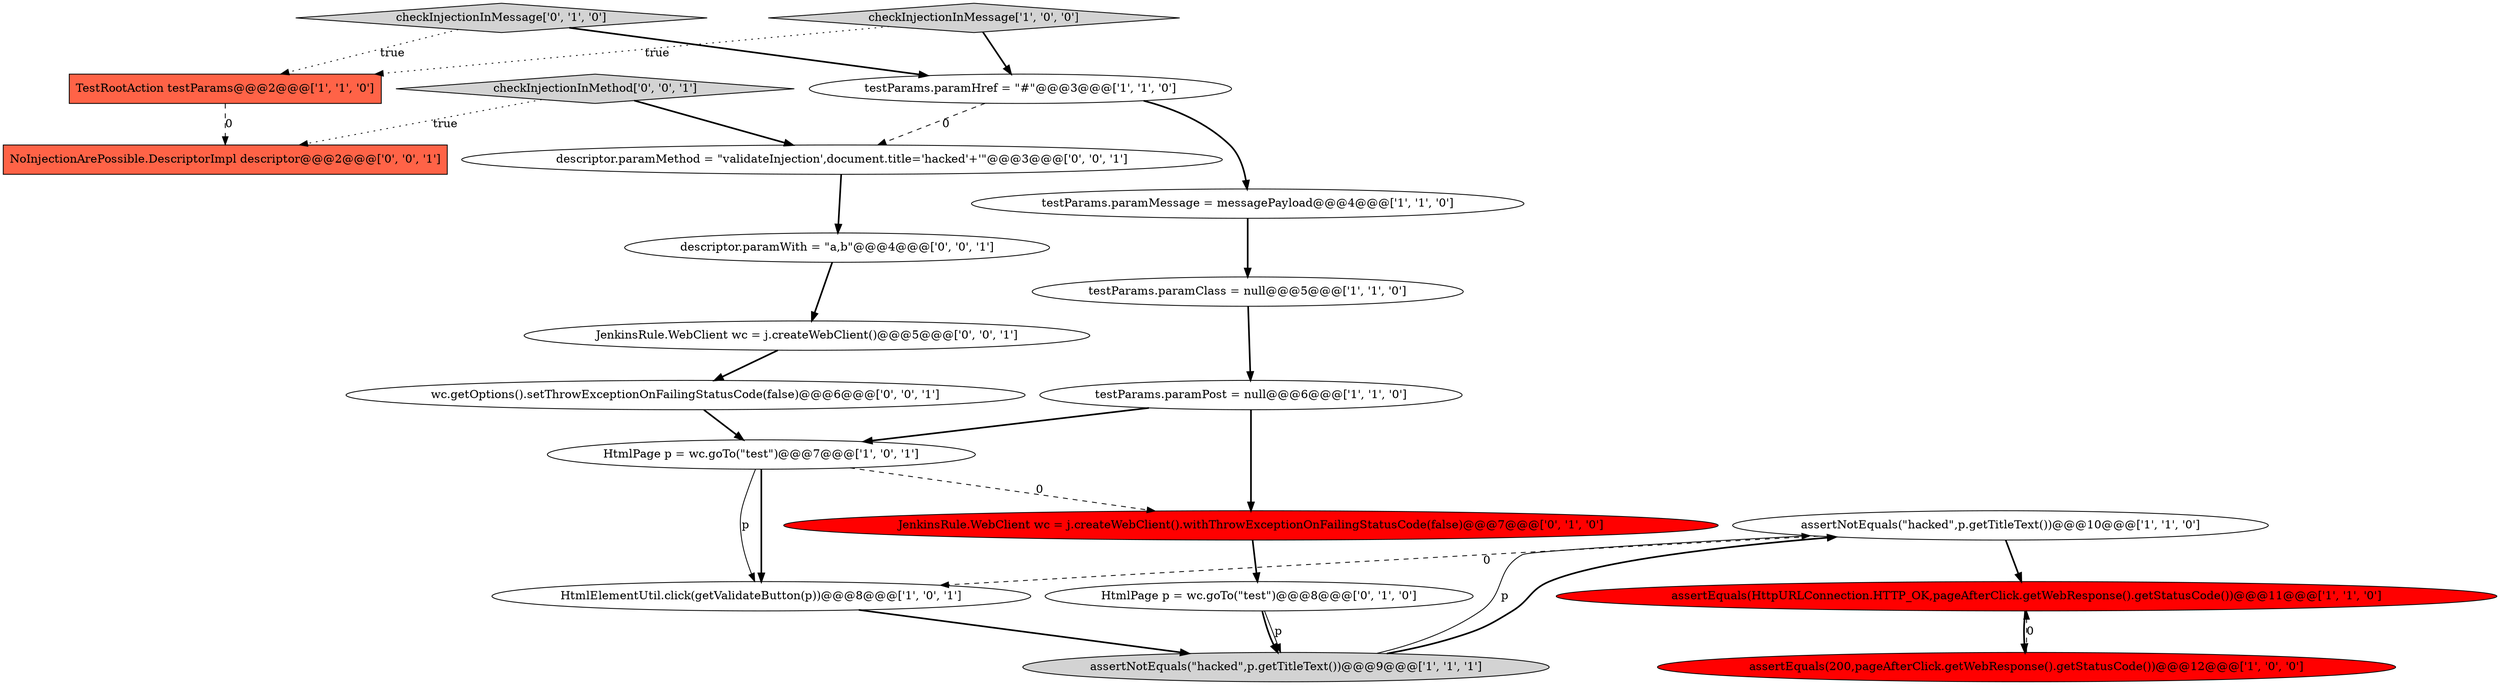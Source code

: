digraph {
1 [style = filled, label = "assertNotEquals(\"hacked\",p.getTitleText())@@@10@@@['1', '1', '0']", fillcolor = white, shape = ellipse image = "AAA0AAABBB1BBB"];
10 [style = filled, label = "testParams.paramClass = null@@@5@@@['1', '1', '0']", fillcolor = white, shape = ellipse image = "AAA0AAABBB1BBB"];
0 [style = filled, label = "HtmlPage p = wc.goTo(\"test\")@@@7@@@['1', '0', '1']", fillcolor = white, shape = ellipse image = "AAA0AAABBB1BBB"];
17 [style = filled, label = "checkInjectionInMethod['0', '0', '1']", fillcolor = lightgray, shape = diamond image = "AAA0AAABBB3BBB"];
13 [style = filled, label = "HtmlPage p = wc.goTo(\"test\")@@@8@@@['0', '1', '0']", fillcolor = white, shape = ellipse image = "AAA0AAABBB2BBB"];
12 [style = filled, label = "JenkinsRule.WebClient wc = j.createWebClient().withThrowExceptionOnFailingStatusCode(false)@@@7@@@['0', '1', '0']", fillcolor = red, shape = ellipse image = "AAA1AAABBB2BBB"];
2 [style = filled, label = "testParams.paramMessage = messagePayload@@@4@@@['1', '1', '0']", fillcolor = white, shape = ellipse image = "AAA0AAABBB1BBB"];
7 [style = filled, label = "HtmlElementUtil.click(getValidateButton(p))@@@8@@@['1', '0', '1']", fillcolor = white, shape = ellipse image = "AAA0AAABBB1BBB"];
9 [style = filled, label = "assertNotEquals(\"hacked\",p.getTitleText())@@@9@@@['1', '1', '1']", fillcolor = lightgray, shape = ellipse image = "AAA0AAABBB1BBB"];
14 [style = filled, label = "checkInjectionInMessage['0', '1', '0']", fillcolor = lightgray, shape = diamond image = "AAA0AAABBB2BBB"];
3 [style = filled, label = "checkInjectionInMessage['1', '0', '0']", fillcolor = lightgray, shape = diamond image = "AAA0AAABBB1BBB"];
15 [style = filled, label = "JenkinsRule.WebClient wc = j.createWebClient()@@@5@@@['0', '0', '1']", fillcolor = white, shape = ellipse image = "AAA0AAABBB3BBB"];
5 [style = filled, label = "assertEquals(HttpURLConnection.HTTP_OK,pageAfterClick.getWebResponse().getStatusCode())@@@11@@@['1', '1', '0']", fillcolor = red, shape = ellipse image = "AAA1AAABBB1BBB"];
16 [style = filled, label = "wc.getOptions().setThrowExceptionOnFailingStatusCode(false)@@@6@@@['0', '0', '1']", fillcolor = white, shape = ellipse image = "AAA0AAABBB3BBB"];
8 [style = filled, label = "assertEquals(200,pageAfterClick.getWebResponse().getStatusCode())@@@12@@@['1', '0', '0']", fillcolor = red, shape = ellipse image = "AAA1AAABBB1BBB"];
18 [style = filled, label = "descriptor.paramWith = \"a,b\"@@@4@@@['0', '0', '1']", fillcolor = white, shape = ellipse image = "AAA0AAABBB3BBB"];
11 [style = filled, label = "TestRootAction testParams@@@2@@@['1', '1', '0']", fillcolor = tomato, shape = box image = "AAA0AAABBB1BBB"];
19 [style = filled, label = "NoInjectionArePossible.DescriptorImpl descriptor@@@2@@@['0', '0', '1']", fillcolor = tomato, shape = box image = "AAA0AAABBB3BBB"];
6 [style = filled, label = "testParams.paramPost = null@@@6@@@['1', '1', '0']", fillcolor = white, shape = ellipse image = "AAA0AAABBB1BBB"];
20 [style = filled, label = "descriptor.paramMethod = \"validateInjection',document.title='hacked'+'\"@@@3@@@['0', '0', '1']", fillcolor = white, shape = ellipse image = "AAA0AAABBB3BBB"];
4 [style = filled, label = "testParams.paramHref = \"#\"@@@3@@@['1', '1', '0']", fillcolor = white, shape = ellipse image = "AAA0AAABBB1BBB"];
1->5 [style = bold, label=""];
3->11 [style = dotted, label="true"];
5->8 [style = bold, label=""];
16->0 [style = bold, label=""];
18->15 [style = bold, label=""];
0->7 [style = solid, label="p"];
6->0 [style = bold, label=""];
4->2 [style = bold, label=""];
9->1 [style = solid, label="p"];
0->12 [style = dashed, label="0"];
2->10 [style = bold, label=""];
15->16 [style = bold, label=""];
8->5 [style = dashed, label="0"];
3->4 [style = bold, label=""];
10->6 [style = bold, label=""];
0->7 [style = bold, label=""];
7->9 [style = bold, label=""];
20->18 [style = bold, label=""];
12->13 [style = bold, label=""];
14->4 [style = bold, label=""];
11->19 [style = dashed, label="0"];
4->20 [style = dashed, label="0"];
17->19 [style = dotted, label="true"];
14->11 [style = dotted, label="true"];
13->9 [style = bold, label=""];
1->7 [style = dashed, label="0"];
9->1 [style = bold, label=""];
13->9 [style = solid, label="p"];
17->20 [style = bold, label=""];
6->12 [style = bold, label=""];
}
